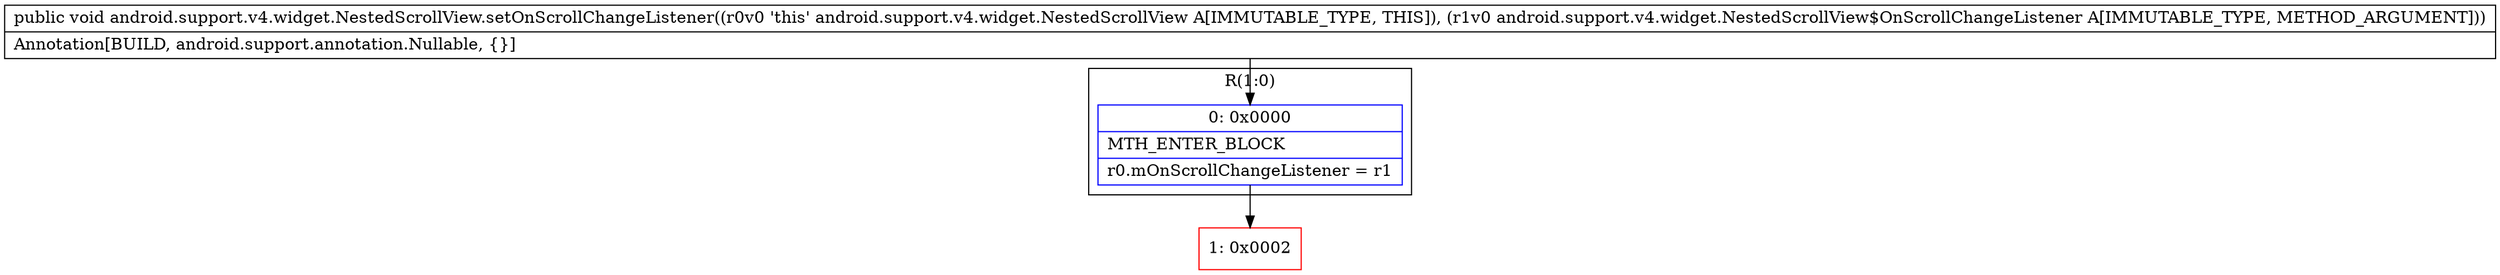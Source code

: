 digraph "CFG forandroid.support.v4.widget.NestedScrollView.setOnScrollChangeListener(Landroid\/support\/v4\/widget\/NestedScrollView$OnScrollChangeListener;)V" {
subgraph cluster_Region_1941577771 {
label = "R(1:0)";
node [shape=record,color=blue];
Node_0 [shape=record,label="{0\:\ 0x0000|MTH_ENTER_BLOCK\l|r0.mOnScrollChangeListener = r1\l}"];
}
Node_1 [shape=record,color=red,label="{1\:\ 0x0002}"];
MethodNode[shape=record,label="{public void android.support.v4.widget.NestedScrollView.setOnScrollChangeListener((r0v0 'this' android.support.v4.widget.NestedScrollView A[IMMUTABLE_TYPE, THIS]), (r1v0 android.support.v4.widget.NestedScrollView$OnScrollChangeListener A[IMMUTABLE_TYPE, METHOD_ARGUMENT]))  | Annotation[BUILD, android.support.annotation.Nullable, \{\}]\l}"];
MethodNode -> Node_0;
Node_0 -> Node_1;
}

